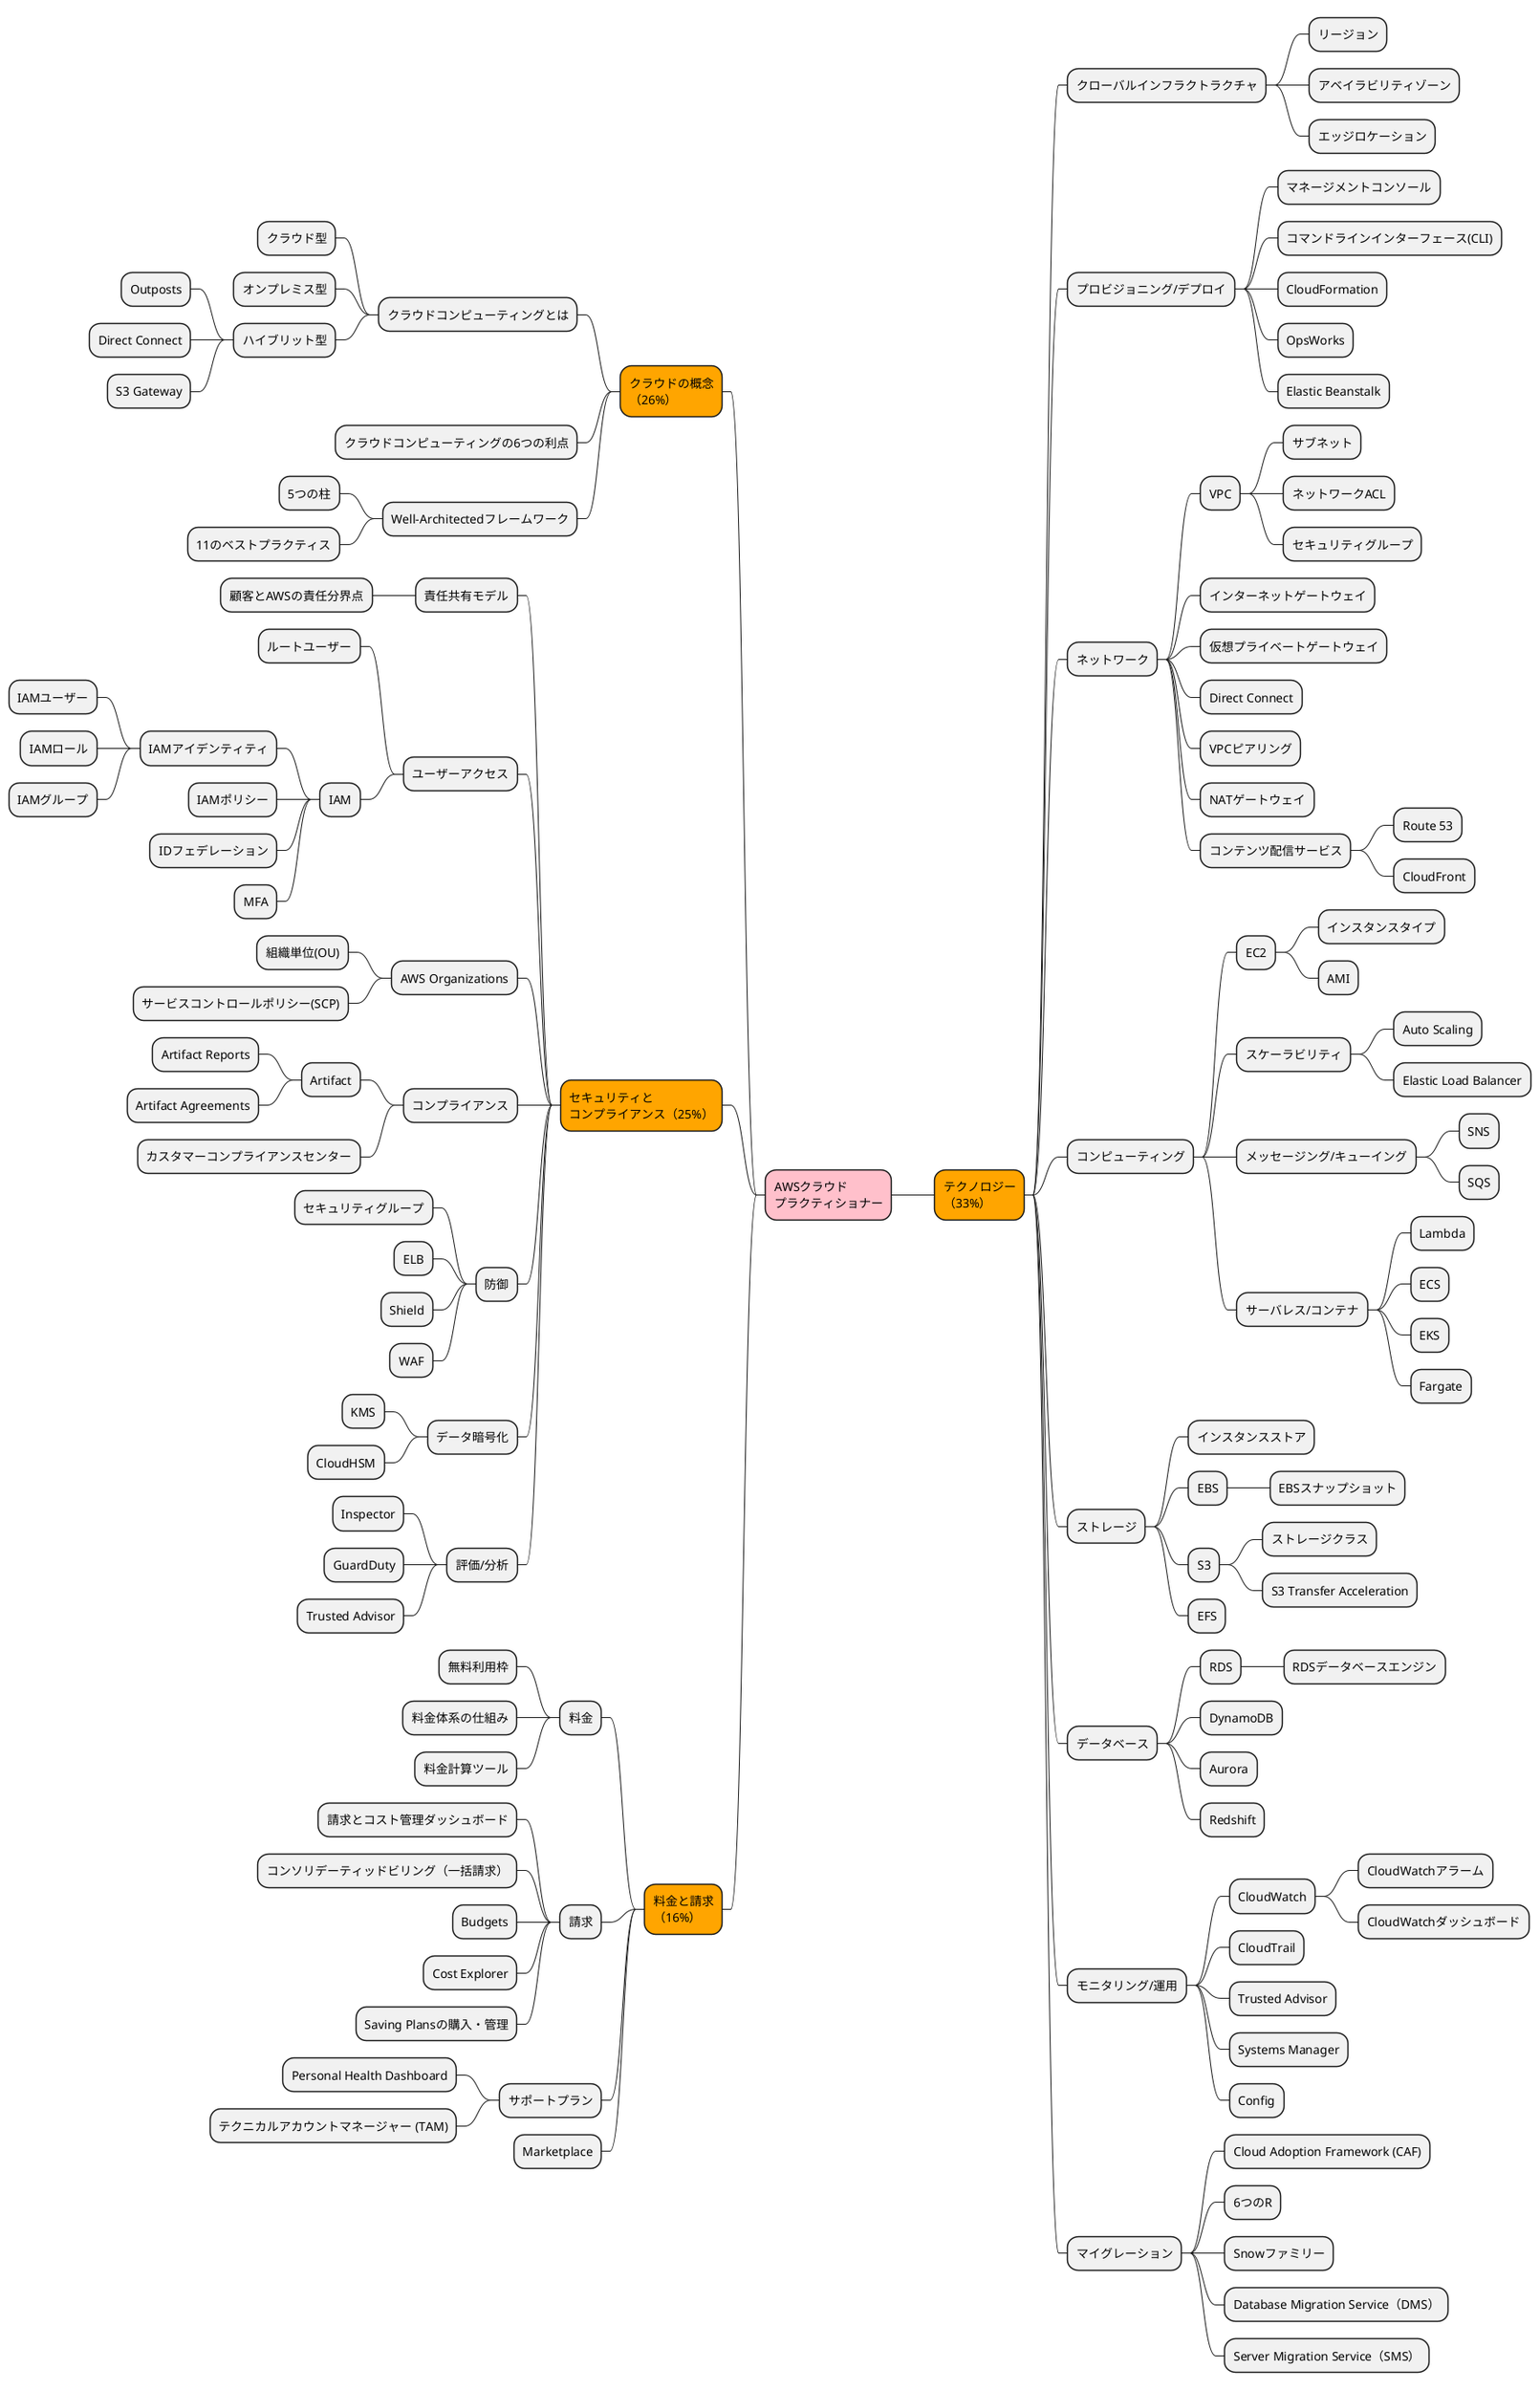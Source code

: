 @startmindmap
-[#Pink] AWSクラウド\nプラクティショナー

--[#Orange] クラウドの概念\n（26%）
--- クラウドコンピューティングとは
---- クラウド型
---- オンプレミス型
---- ハイブリット型
----- Outposts
----- Direct Connect
----- S3 Gateway
--- クラウドコンピューティングの6つの利点
--- Well-Architectedフレームワーク
---- 5つの柱
---- 11のベストプラクティス

--[#Orange] セキュリティと\nコンプライアンス（25%）
--- 責任共有モデル
---- 顧客とAWSの責任分界点

--- ユーザーアクセス
---- ルートユーザー
---- IAM
----- IAMアイデンティティ
------ IAMユーザー
------ IAMロール
------ IAMグループ
----- IAMポリシー
----- IDフェデレーション
----- MFA

--- AWS Organizations
---- 組織単位(OU)
---- サービスコントロールポリシー(SCP)

--- コンプライアンス
---- Artifact
----- Artifact Reports
----- Artifact Agreements
---- カスタマーコンプライアンスセンター

--- 防御
---- セキュリティグループ
---- ELB
---- Shield
---- WAF

--- データ暗号化
---- KMS
---- CloudHSM

--- 評価/分析
---- Inspector
---- GuardDuty
---- Trusted Advisor

--[#Orange] 料金と請求\n（16%）
--- 料金
---- 無料利用枠
---- 料金体系の仕組み
---- 料金計算ツール

--- 請求
---- 請求とコスト管理ダッシュボード
---- コンソリデーティッドビリング（一括請求）
---- Budgets
---- Cost Explorer
---- Saving Plansの購入・管理

--- サポートプラン
---- Personal Health Dashboard
---- テクニカルアカウントマネージャー (TAM)
--- Marketplace

++[#Orange] テクノロジー\n（33%）
+++ クローバルインフラクトラクチャ
++++ リージョン
++++ アベイラビリティゾーン
++++ エッジロケーション

+++ プロビジョニング/デプロイ
++++ マネージメントコンソール
++++ コマンドラインインターフェース(CLI)
++++ CloudFormation
++++ OpsWorks
++++ Elastic Beanstalk

+++ ネットワーク
++++ VPC
+++++ サブネット
+++++ ネットワークACL
+++++ セキュリティグループ
++++ インターネットゲートウェイ
++++ 仮想プライベートゲートウェイ
++++ Direct Connect
++++ VPCピアリング
++++ NATゲートウェイ
++++ コンテンツ配信サービス
+++++ Route 53
+++++ CloudFront

+++ コンピューティング
++++ EC2
+++++ インスタンスタイプ
+++++ AMI

++++ スケーラビリティ
+++++ Auto Scaling
+++++ Elastic Load Balancer

++++ メッセージング/キューイング
+++++ SNS
+++++ SQS

++++ サーバレス/コンテナ
+++++ Lambda
+++++ ECS
+++++ EKS
+++++ Fargate

+++ ストレージ
++++ インスタンスストア
++++ EBS
+++++ EBSスナップショット
++++ S3
+++++ ストレージクラス
+++++ S3 Transfer Acceleration
++++ EFS

+++ データベース
++++ RDS
+++++ RDSデータベースエンジン
++++ DynamoDB
++++ Aurora
++++ Redshift

+++ モニタリング/運用
++++ CloudWatch
+++++ CloudWatchアラーム
+++++ CloudWatchダッシュボード
++++ CloudTrail
++++ Trusted Advisor
++++ Systems Manager
++++ Config

+++ マイグレーション
++++ Cloud Adoption Framework (CAF)
++++ 6つのR
++++ Snowファミリー
++++ Database Migration Service（DMS）
++++ Server Migration Service（SMS）

@endmindmap
